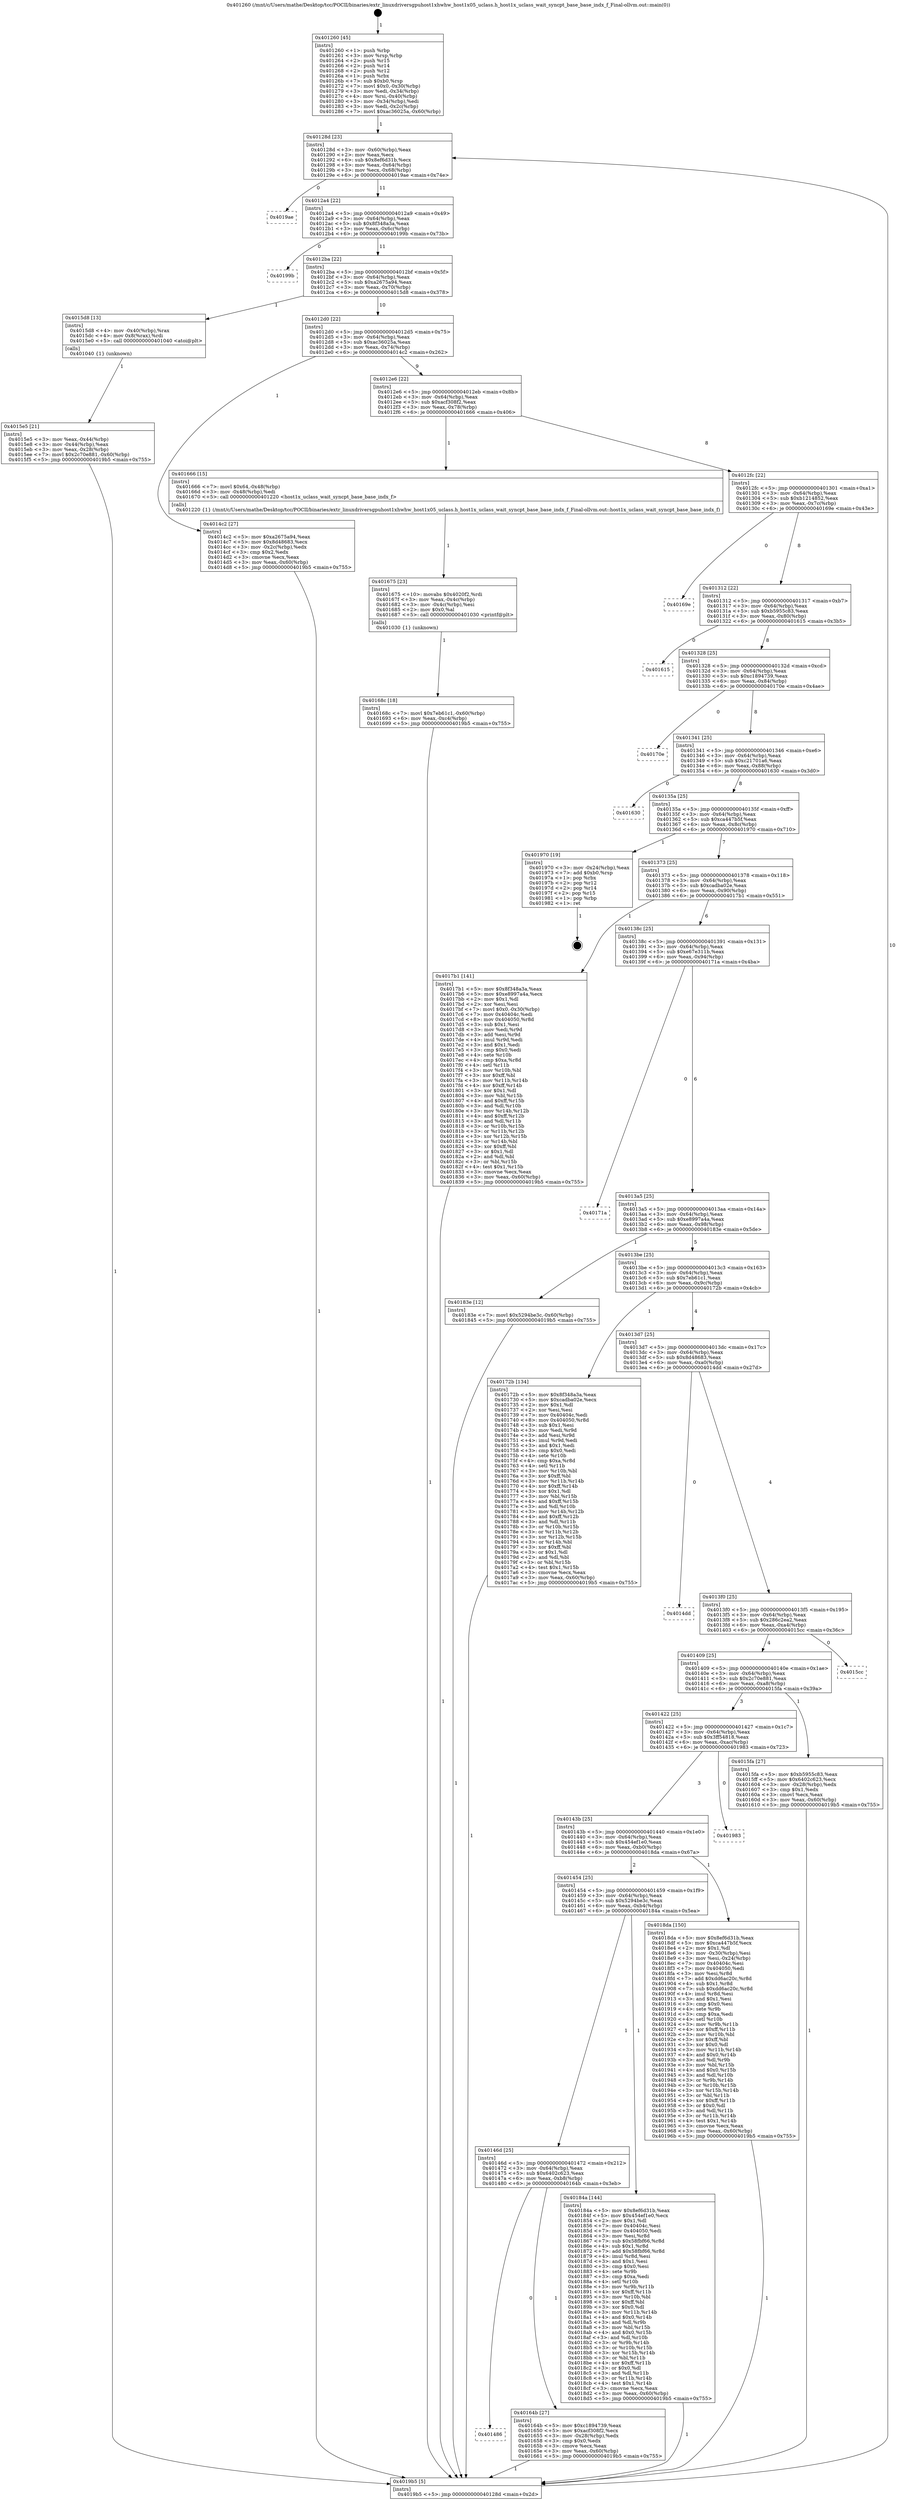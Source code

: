 digraph "0x401260" {
  label = "0x401260 (/mnt/c/Users/mathe/Desktop/tcc/POCII/binaries/extr_linuxdriversgpuhost1xhwhw_host1x05_uclass.h_host1x_uclass_wait_syncpt_base_base_indx_f_Final-ollvm.out::main(0))"
  labelloc = "t"
  node[shape=record]

  Entry [label="",width=0.3,height=0.3,shape=circle,fillcolor=black,style=filled]
  "0x40128d" [label="{
     0x40128d [23]\l
     | [instrs]\l
     &nbsp;&nbsp;0x40128d \<+3\>: mov -0x60(%rbp),%eax\l
     &nbsp;&nbsp;0x401290 \<+2\>: mov %eax,%ecx\l
     &nbsp;&nbsp;0x401292 \<+6\>: sub $0x8ef6d31b,%ecx\l
     &nbsp;&nbsp;0x401298 \<+3\>: mov %eax,-0x64(%rbp)\l
     &nbsp;&nbsp;0x40129b \<+3\>: mov %ecx,-0x68(%rbp)\l
     &nbsp;&nbsp;0x40129e \<+6\>: je 00000000004019ae \<main+0x74e\>\l
  }"]
  "0x4019ae" [label="{
     0x4019ae\l
  }", style=dashed]
  "0x4012a4" [label="{
     0x4012a4 [22]\l
     | [instrs]\l
     &nbsp;&nbsp;0x4012a4 \<+5\>: jmp 00000000004012a9 \<main+0x49\>\l
     &nbsp;&nbsp;0x4012a9 \<+3\>: mov -0x64(%rbp),%eax\l
     &nbsp;&nbsp;0x4012ac \<+5\>: sub $0x8f348a3a,%eax\l
     &nbsp;&nbsp;0x4012b1 \<+3\>: mov %eax,-0x6c(%rbp)\l
     &nbsp;&nbsp;0x4012b4 \<+6\>: je 000000000040199b \<main+0x73b\>\l
  }"]
  Exit [label="",width=0.3,height=0.3,shape=circle,fillcolor=black,style=filled,peripheries=2]
  "0x40199b" [label="{
     0x40199b\l
  }", style=dashed]
  "0x4012ba" [label="{
     0x4012ba [22]\l
     | [instrs]\l
     &nbsp;&nbsp;0x4012ba \<+5\>: jmp 00000000004012bf \<main+0x5f\>\l
     &nbsp;&nbsp;0x4012bf \<+3\>: mov -0x64(%rbp),%eax\l
     &nbsp;&nbsp;0x4012c2 \<+5\>: sub $0xa2675a94,%eax\l
     &nbsp;&nbsp;0x4012c7 \<+3\>: mov %eax,-0x70(%rbp)\l
     &nbsp;&nbsp;0x4012ca \<+6\>: je 00000000004015d8 \<main+0x378\>\l
  }"]
  "0x40168c" [label="{
     0x40168c [18]\l
     | [instrs]\l
     &nbsp;&nbsp;0x40168c \<+7\>: movl $0x7eb61c1,-0x60(%rbp)\l
     &nbsp;&nbsp;0x401693 \<+6\>: mov %eax,-0xc4(%rbp)\l
     &nbsp;&nbsp;0x401699 \<+5\>: jmp 00000000004019b5 \<main+0x755\>\l
  }"]
  "0x4015d8" [label="{
     0x4015d8 [13]\l
     | [instrs]\l
     &nbsp;&nbsp;0x4015d8 \<+4\>: mov -0x40(%rbp),%rax\l
     &nbsp;&nbsp;0x4015dc \<+4\>: mov 0x8(%rax),%rdi\l
     &nbsp;&nbsp;0x4015e0 \<+5\>: call 0000000000401040 \<atoi@plt\>\l
     | [calls]\l
     &nbsp;&nbsp;0x401040 \{1\} (unknown)\l
  }"]
  "0x4012d0" [label="{
     0x4012d0 [22]\l
     | [instrs]\l
     &nbsp;&nbsp;0x4012d0 \<+5\>: jmp 00000000004012d5 \<main+0x75\>\l
     &nbsp;&nbsp;0x4012d5 \<+3\>: mov -0x64(%rbp),%eax\l
     &nbsp;&nbsp;0x4012d8 \<+5\>: sub $0xac36025a,%eax\l
     &nbsp;&nbsp;0x4012dd \<+3\>: mov %eax,-0x74(%rbp)\l
     &nbsp;&nbsp;0x4012e0 \<+6\>: je 00000000004014c2 \<main+0x262\>\l
  }"]
  "0x401675" [label="{
     0x401675 [23]\l
     | [instrs]\l
     &nbsp;&nbsp;0x401675 \<+10\>: movabs $0x4020f2,%rdi\l
     &nbsp;&nbsp;0x40167f \<+3\>: mov %eax,-0x4c(%rbp)\l
     &nbsp;&nbsp;0x401682 \<+3\>: mov -0x4c(%rbp),%esi\l
     &nbsp;&nbsp;0x401685 \<+2\>: mov $0x0,%al\l
     &nbsp;&nbsp;0x401687 \<+5\>: call 0000000000401030 \<printf@plt\>\l
     | [calls]\l
     &nbsp;&nbsp;0x401030 \{1\} (unknown)\l
  }"]
  "0x4014c2" [label="{
     0x4014c2 [27]\l
     | [instrs]\l
     &nbsp;&nbsp;0x4014c2 \<+5\>: mov $0xa2675a94,%eax\l
     &nbsp;&nbsp;0x4014c7 \<+5\>: mov $0x8d48683,%ecx\l
     &nbsp;&nbsp;0x4014cc \<+3\>: mov -0x2c(%rbp),%edx\l
     &nbsp;&nbsp;0x4014cf \<+3\>: cmp $0x2,%edx\l
     &nbsp;&nbsp;0x4014d2 \<+3\>: cmovne %ecx,%eax\l
     &nbsp;&nbsp;0x4014d5 \<+3\>: mov %eax,-0x60(%rbp)\l
     &nbsp;&nbsp;0x4014d8 \<+5\>: jmp 00000000004019b5 \<main+0x755\>\l
  }"]
  "0x4012e6" [label="{
     0x4012e6 [22]\l
     | [instrs]\l
     &nbsp;&nbsp;0x4012e6 \<+5\>: jmp 00000000004012eb \<main+0x8b\>\l
     &nbsp;&nbsp;0x4012eb \<+3\>: mov -0x64(%rbp),%eax\l
     &nbsp;&nbsp;0x4012ee \<+5\>: sub $0xacf308f2,%eax\l
     &nbsp;&nbsp;0x4012f3 \<+3\>: mov %eax,-0x78(%rbp)\l
     &nbsp;&nbsp;0x4012f6 \<+6\>: je 0000000000401666 \<main+0x406\>\l
  }"]
  "0x4019b5" [label="{
     0x4019b5 [5]\l
     | [instrs]\l
     &nbsp;&nbsp;0x4019b5 \<+5\>: jmp 000000000040128d \<main+0x2d\>\l
  }"]
  "0x401260" [label="{
     0x401260 [45]\l
     | [instrs]\l
     &nbsp;&nbsp;0x401260 \<+1\>: push %rbp\l
     &nbsp;&nbsp;0x401261 \<+3\>: mov %rsp,%rbp\l
     &nbsp;&nbsp;0x401264 \<+2\>: push %r15\l
     &nbsp;&nbsp;0x401266 \<+2\>: push %r14\l
     &nbsp;&nbsp;0x401268 \<+2\>: push %r12\l
     &nbsp;&nbsp;0x40126a \<+1\>: push %rbx\l
     &nbsp;&nbsp;0x40126b \<+7\>: sub $0xb0,%rsp\l
     &nbsp;&nbsp;0x401272 \<+7\>: movl $0x0,-0x30(%rbp)\l
     &nbsp;&nbsp;0x401279 \<+3\>: mov %edi,-0x34(%rbp)\l
     &nbsp;&nbsp;0x40127c \<+4\>: mov %rsi,-0x40(%rbp)\l
     &nbsp;&nbsp;0x401280 \<+3\>: mov -0x34(%rbp),%edi\l
     &nbsp;&nbsp;0x401283 \<+3\>: mov %edi,-0x2c(%rbp)\l
     &nbsp;&nbsp;0x401286 \<+7\>: movl $0xac36025a,-0x60(%rbp)\l
  }"]
  "0x4015e5" [label="{
     0x4015e5 [21]\l
     | [instrs]\l
     &nbsp;&nbsp;0x4015e5 \<+3\>: mov %eax,-0x44(%rbp)\l
     &nbsp;&nbsp;0x4015e8 \<+3\>: mov -0x44(%rbp),%eax\l
     &nbsp;&nbsp;0x4015eb \<+3\>: mov %eax,-0x28(%rbp)\l
     &nbsp;&nbsp;0x4015ee \<+7\>: movl $0x2c70e881,-0x60(%rbp)\l
     &nbsp;&nbsp;0x4015f5 \<+5\>: jmp 00000000004019b5 \<main+0x755\>\l
  }"]
  "0x401486" [label="{
     0x401486\l
  }", style=dashed]
  "0x401666" [label="{
     0x401666 [15]\l
     | [instrs]\l
     &nbsp;&nbsp;0x401666 \<+7\>: movl $0x64,-0x48(%rbp)\l
     &nbsp;&nbsp;0x40166d \<+3\>: mov -0x48(%rbp),%edi\l
     &nbsp;&nbsp;0x401670 \<+5\>: call 0000000000401220 \<host1x_uclass_wait_syncpt_base_base_indx_f\>\l
     | [calls]\l
     &nbsp;&nbsp;0x401220 \{1\} (/mnt/c/Users/mathe/Desktop/tcc/POCII/binaries/extr_linuxdriversgpuhost1xhwhw_host1x05_uclass.h_host1x_uclass_wait_syncpt_base_base_indx_f_Final-ollvm.out::host1x_uclass_wait_syncpt_base_base_indx_f)\l
  }"]
  "0x4012fc" [label="{
     0x4012fc [22]\l
     | [instrs]\l
     &nbsp;&nbsp;0x4012fc \<+5\>: jmp 0000000000401301 \<main+0xa1\>\l
     &nbsp;&nbsp;0x401301 \<+3\>: mov -0x64(%rbp),%eax\l
     &nbsp;&nbsp;0x401304 \<+5\>: sub $0xb1214852,%eax\l
     &nbsp;&nbsp;0x401309 \<+3\>: mov %eax,-0x7c(%rbp)\l
     &nbsp;&nbsp;0x40130c \<+6\>: je 000000000040169e \<main+0x43e\>\l
  }"]
  "0x40164b" [label="{
     0x40164b [27]\l
     | [instrs]\l
     &nbsp;&nbsp;0x40164b \<+5\>: mov $0xc1894739,%eax\l
     &nbsp;&nbsp;0x401650 \<+5\>: mov $0xacf308f2,%ecx\l
     &nbsp;&nbsp;0x401655 \<+3\>: mov -0x28(%rbp),%edx\l
     &nbsp;&nbsp;0x401658 \<+3\>: cmp $0x0,%edx\l
     &nbsp;&nbsp;0x40165b \<+3\>: cmove %ecx,%eax\l
     &nbsp;&nbsp;0x40165e \<+3\>: mov %eax,-0x60(%rbp)\l
     &nbsp;&nbsp;0x401661 \<+5\>: jmp 00000000004019b5 \<main+0x755\>\l
  }"]
  "0x40169e" [label="{
     0x40169e\l
  }", style=dashed]
  "0x401312" [label="{
     0x401312 [22]\l
     | [instrs]\l
     &nbsp;&nbsp;0x401312 \<+5\>: jmp 0000000000401317 \<main+0xb7\>\l
     &nbsp;&nbsp;0x401317 \<+3\>: mov -0x64(%rbp),%eax\l
     &nbsp;&nbsp;0x40131a \<+5\>: sub $0xb5955c83,%eax\l
     &nbsp;&nbsp;0x40131f \<+3\>: mov %eax,-0x80(%rbp)\l
     &nbsp;&nbsp;0x401322 \<+6\>: je 0000000000401615 \<main+0x3b5\>\l
  }"]
  "0x40146d" [label="{
     0x40146d [25]\l
     | [instrs]\l
     &nbsp;&nbsp;0x40146d \<+5\>: jmp 0000000000401472 \<main+0x212\>\l
     &nbsp;&nbsp;0x401472 \<+3\>: mov -0x64(%rbp),%eax\l
     &nbsp;&nbsp;0x401475 \<+5\>: sub $0x6402c623,%eax\l
     &nbsp;&nbsp;0x40147a \<+6\>: mov %eax,-0xb8(%rbp)\l
     &nbsp;&nbsp;0x401480 \<+6\>: je 000000000040164b \<main+0x3eb\>\l
  }"]
  "0x401615" [label="{
     0x401615\l
  }", style=dashed]
  "0x401328" [label="{
     0x401328 [25]\l
     | [instrs]\l
     &nbsp;&nbsp;0x401328 \<+5\>: jmp 000000000040132d \<main+0xcd\>\l
     &nbsp;&nbsp;0x40132d \<+3\>: mov -0x64(%rbp),%eax\l
     &nbsp;&nbsp;0x401330 \<+5\>: sub $0xc1894739,%eax\l
     &nbsp;&nbsp;0x401335 \<+6\>: mov %eax,-0x84(%rbp)\l
     &nbsp;&nbsp;0x40133b \<+6\>: je 000000000040170e \<main+0x4ae\>\l
  }"]
  "0x40184a" [label="{
     0x40184a [144]\l
     | [instrs]\l
     &nbsp;&nbsp;0x40184a \<+5\>: mov $0x8ef6d31b,%eax\l
     &nbsp;&nbsp;0x40184f \<+5\>: mov $0x454ef1e0,%ecx\l
     &nbsp;&nbsp;0x401854 \<+2\>: mov $0x1,%dl\l
     &nbsp;&nbsp;0x401856 \<+7\>: mov 0x40404c,%esi\l
     &nbsp;&nbsp;0x40185d \<+7\>: mov 0x404050,%edi\l
     &nbsp;&nbsp;0x401864 \<+3\>: mov %esi,%r8d\l
     &nbsp;&nbsp;0x401867 \<+7\>: sub $0x58fbf66,%r8d\l
     &nbsp;&nbsp;0x40186e \<+4\>: sub $0x1,%r8d\l
     &nbsp;&nbsp;0x401872 \<+7\>: add $0x58fbf66,%r8d\l
     &nbsp;&nbsp;0x401879 \<+4\>: imul %r8d,%esi\l
     &nbsp;&nbsp;0x40187d \<+3\>: and $0x1,%esi\l
     &nbsp;&nbsp;0x401880 \<+3\>: cmp $0x0,%esi\l
     &nbsp;&nbsp;0x401883 \<+4\>: sete %r9b\l
     &nbsp;&nbsp;0x401887 \<+3\>: cmp $0xa,%edi\l
     &nbsp;&nbsp;0x40188a \<+4\>: setl %r10b\l
     &nbsp;&nbsp;0x40188e \<+3\>: mov %r9b,%r11b\l
     &nbsp;&nbsp;0x401891 \<+4\>: xor $0xff,%r11b\l
     &nbsp;&nbsp;0x401895 \<+3\>: mov %r10b,%bl\l
     &nbsp;&nbsp;0x401898 \<+3\>: xor $0xff,%bl\l
     &nbsp;&nbsp;0x40189b \<+3\>: xor $0x0,%dl\l
     &nbsp;&nbsp;0x40189e \<+3\>: mov %r11b,%r14b\l
     &nbsp;&nbsp;0x4018a1 \<+4\>: and $0x0,%r14b\l
     &nbsp;&nbsp;0x4018a5 \<+3\>: and %dl,%r9b\l
     &nbsp;&nbsp;0x4018a8 \<+3\>: mov %bl,%r15b\l
     &nbsp;&nbsp;0x4018ab \<+4\>: and $0x0,%r15b\l
     &nbsp;&nbsp;0x4018af \<+3\>: and %dl,%r10b\l
     &nbsp;&nbsp;0x4018b2 \<+3\>: or %r9b,%r14b\l
     &nbsp;&nbsp;0x4018b5 \<+3\>: or %r10b,%r15b\l
     &nbsp;&nbsp;0x4018b8 \<+3\>: xor %r15b,%r14b\l
     &nbsp;&nbsp;0x4018bb \<+3\>: or %bl,%r11b\l
     &nbsp;&nbsp;0x4018be \<+4\>: xor $0xff,%r11b\l
     &nbsp;&nbsp;0x4018c2 \<+3\>: or $0x0,%dl\l
     &nbsp;&nbsp;0x4018c5 \<+3\>: and %dl,%r11b\l
     &nbsp;&nbsp;0x4018c8 \<+3\>: or %r11b,%r14b\l
     &nbsp;&nbsp;0x4018cb \<+4\>: test $0x1,%r14b\l
     &nbsp;&nbsp;0x4018cf \<+3\>: cmovne %ecx,%eax\l
     &nbsp;&nbsp;0x4018d2 \<+3\>: mov %eax,-0x60(%rbp)\l
     &nbsp;&nbsp;0x4018d5 \<+5\>: jmp 00000000004019b5 \<main+0x755\>\l
  }"]
  "0x40170e" [label="{
     0x40170e\l
  }", style=dashed]
  "0x401341" [label="{
     0x401341 [25]\l
     | [instrs]\l
     &nbsp;&nbsp;0x401341 \<+5\>: jmp 0000000000401346 \<main+0xe6\>\l
     &nbsp;&nbsp;0x401346 \<+3\>: mov -0x64(%rbp),%eax\l
     &nbsp;&nbsp;0x401349 \<+5\>: sub $0xc21701a6,%eax\l
     &nbsp;&nbsp;0x40134e \<+6\>: mov %eax,-0x88(%rbp)\l
     &nbsp;&nbsp;0x401354 \<+6\>: je 0000000000401630 \<main+0x3d0\>\l
  }"]
  "0x401454" [label="{
     0x401454 [25]\l
     | [instrs]\l
     &nbsp;&nbsp;0x401454 \<+5\>: jmp 0000000000401459 \<main+0x1f9\>\l
     &nbsp;&nbsp;0x401459 \<+3\>: mov -0x64(%rbp),%eax\l
     &nbsp;&nbsp;0x40145c \<+5\>: sub $0x5294be3c,%eax\l
     &nbsp;&nbsp;0x401461 \<+6\>: mov %eax,-0xb4(%rbp)\l
     &nbsp;&nbsp;0x401467 \<+6\>: je 000000000040184a \<main+0x5ea\>\l
  }"]
  "0x401630" [label="{
     0x401630\l
  }", style=dashed]
  "0x40135a" [label="{
     0x40135a [25]\l
     | [instrs]\l
     &nbsp;&nbsp;0x40135a \<+5\>: jmp 000000000040135f \<main+0xff\>\l
     &nbsp;&nbsp;0x40135f \<+3\>: mov -0x64(%rbp),%eax\l
     &nbsp;&nbsp;0x401362 \<+5\>: sub $0xca447b5f,%eax\l
     &nbsp;&nbsp;0x401367 \<+6\>: mov %eax,-0x8c(%rbp)\l
     &nbsp;&nbsp;0x40136d \<+6\>: je 0000000000401970 \<main+0x710\>\l
  }"]
  "0x4018da" [label="{
     0x4018da [150]\l
     | [instrs]\l
     &nbsp;&nbsp;0x4018da \<+5\>: mov $0x8ef6d31b,%eax\l
     &nbsp;&nbsp;0x4018df \<+5\>: mov $0xca447b5f,%ecx\l
     &nbsp;&nbsp;0x4018e4 \<+2\>: mov $0x1,%dl\l
     &nbsp;&nbsp;0x4018e6 \<+3\>: mov -0x30(%rbp),%esi\l
     &nbsp;&nbsp;0x4018e9 \<+3\>: mov %esi,-0x24(%rbp)\l
     &nbsp;&nbsp;0x4018ec \<+7\>: mov 0x40404c,%esi\l
     &nbsp;&nbsp;0x4018f3 \<+7\>: mov 0x404050,%edi\l
     &nbsp;&nbsp;0x4018fa \<+3\>: mov %esi,%r8d\l
     &nbsp;&nbsp;0x4018fd \<+7\>: add $0xdd6ac20c,%r8d\l
     &nbsp;&nbsp;0x401904 \<+4\>: sub $0x1,%r8d\l
     &nbsp;&nbsp;0x401908 \<+7\>: sub $0xdd6ac20c,%r8d\l
     &nbsp;&nbsp;0x40190f \<+4\>: imul %r8d,%esi\l
     &nbsp;&nbsp;0x401913 \<+3\>: and $0x1,%esi\l
     &nbsp;&nbsp;0x401916 \<+3\>: cmp $0x0,%esi\l
     &nbsp;&nbsp;0x401919 \<+4\>: sete %r9b\l
     &nbsp;&nbsp;0x40191d \<+3\>: cmp $0xa,%edi\l
     &nbsp;&nbsp;0x401920 \<+4\>: setl %r10b\l
     &nbsp;&nbsp;0x401924 \<+3\>: mov %r9b,%r11b\l
     &nbsp;&nbsp;0x401927 \<+4\>: xor $0xff,%r11b\l
     &nbsp;&nbsp;0x40192b \<+3\>: mov %r10b,%bl\l
     &nbsp;&nbsp;0x40192e \<+3\>: xor $0xff,%bl\l
     &nbsp;&nbsp;0x401931 \<+3\>: xor $0x0,%dl\l
     &nbsp;&nbsp;0x401934 \<+3\>: mov %r11b,%r14b\l
     &nbsp;&nbsp;0x401937 \<+4\>: and $0x0,%r14b\l
     &nbsp;&nbsp;0x40193b \<+3\>: and %dl,%r9b\l
     &nbsp;&nbsp;0x40193e \<+3\>: mov %bl,%r15b\l
     &nbsp;&nbsp;0x401941 \<+4\>: and $0x0,%r15b\l
     &nbsp;&nbsp;0x401945 \<+3\>: and %dl,%r10b\l
     &nbsp;&nbsp;0x401948 \<+3\>: or %r9b,%r14b\l
     &nbsp;&nbsp;0x40194b \<+3\>: or %r10b,%r15b\l
     &nbsp;&nbsp;0x40194e \<+3\>: xor %r15b,%r14b\l
     &nbsp;&nbsp;0x401951 \<+3\>: or %bl,%r11b\l
     &nbsp;&nbsp;0x401954 \<+4\>: xor $0xff,%r11b\l
     &nbsp;&nbsp;0x401958 \<+3\>: or $0x0,%dl\l
     &nbsp;&nbsp;0x40195b \<+3\>: and %dl,%r11b\l
     &nbsp;&nbsp;0x40195e \<+3\>: or %r11b,%r14b\l
     &nbsp;&nbsp;0x401961 \<+4\>: test $0x1,%r14b\l
     &nbsp;&nbsp;0x401965 \<+3\>: cmovne %ecx,%eax\l
     &nbsp;&nbsp;0x401968 \<+3\>: mov %eax,-0x60(%rbp)\l
     &nbsp;&nbsp;0x40196b \<+5\>: jmp 00000000004019b5 \<main+0x755\>\l
  }"]
  "0x401970" [label="{
     0x401970 [19]\l
     | [instrs]\l
     &nbsp;&nbsp;0x401970 \<+3\>: mov -0x24(%rbp),%eax\l
     &nbsp;&nbsp;0x401973 \<+7\>: add $0xb0,%rsp\l
     &nbsp;&nbsp;0x40197a \<+1\>: pop %rbx\l
     &nbsp;&nbsp;0x40197b \<+2\>: pop %r12\l
     &nbsp;&nbsp;0x40197d \<+2\>: pop %r14\l
     &nbsp;&nbsp;0x40197f \<+2\>: pop %r15\l
     &nbsp;&nbsp;0x401981 \<+1\>: pop %rbp\l
     &nbsp;&nbsp;0x401982 \<+1\>: ret\l
  }"]
  "0x401373" [label="{
     0x401373 [25]\l
     | [instrs]\l
     &nbsp;&nbsp;0x401373 \<+5\>: jmp 0000000000401378 \<main+0x118\>\l
     &nbsp;&nbsp;0x401378 \<+3\>: mov -0x64(%rbp),%eax\l
     &nbsp;&nbsp;0x40137b \<+5\>: sub $0xcadba02e,%eax\l
     &nbsp;&nbsp;0x401380 \<+6\>: mov %eax,-0x90(%rbp)\l
     &nbsp;&nbsp;0x401386 \<+6\>: je 00000000004017b1 \<main+0x551\>\l
  }"]
  "0x40143b" [label="{
     0x40143b [25]\l
     | [instrs]\l
     &nbsp;&nbsp;0x40143b \<+5\>: jmp 0000000000401440 \<main+0x1e0\>\l
     &nbsp;&nbsp;0x401440 \<+3\>: mov -0x64(%rbp),%eax\l
     &nbsp;&nbsp;0x401443 \<+5\>: sub $0x454ef1e0,%eax\l
     &nbsp;&nbsp;0x401448 \<+6\>: mov %eax,-0xb0(%rbp)\l
     &nbsp;&nbsp;0x40144e \<+6\>: je 00000000004018da \<main+0x67a\>\l
  }"]
  "0x4017b1" [label="{
     0x4017b1 [141]\l
     | [instrs]\l
     &nbsp;&nbsp;0x4017b1 \<+5\>: mov $0x8f348a3a,%eax\l
     &nbsp;&nbsp;0x4017b6 \<+5\>: mov $0xe8997a4a,%ecx\l
     &nbsp;&nbsp;0x4017bb \<+2\>: mov $0x1,%dl\l
     &nbsp;&nbsp;0x4017bd \<+2\>: xor %esi,%esi\l
     &nbsp;&nbsp;0x4017bf \<+7\>: movl $0x0,-0x30(%rbp)\l
     &nbsp;&nbsp;0x4017c6 \<+7\>: mov 0x40404c,%edi\l
     &nbsp;&nbsp;0x4017cd \<+8\>: mov 0x404050,%r8d\l
     &nbsp;&nbsp;0x4017d5 \<+3\>: sub $0x1,%esi\l
     &nbsp;&nbsp;0x4017d8 \<+3\>: mov %edi,%r9d\l
     &nbsp;&nbsp;0x4017db \<+3\>: add %esi,%r9d\l
     &nbsp;&nbsp;0x4017de \<+4\>: imul %r9d,%edi\l
     &nbsp;&nbsp;0x4017e2 \<+3\>: and $0x1,%edi\l
     &nbsp;&nbsp;0x4017e5 \<+3\>: cmp $0x0,%edi\l
     &nbsp;&nbsp;0x4017e8 \<+4\>: sete %r10b\l
     &nbsp;&nbsp;0x4017ec \<+4\>: cmp $0xa,%r8d\l
     &nbsp;&nbsp;0x4017f0 \<+4\>: setl %r11b\l
     &nbsp;&nbsp;0x4017f4 \<+3\>: mov %r10b,%bl\l
     &nbsp;&nbsp;0x4017f7 \<+3\>: xor $0xff,%bl\l
     &nbsp;&nbsp;0x4017fa \<+3\>: mov %r11b,%r14b\l
     &nbsp;&nbsp;0x4017fd \<+4\>: xor $0xff,%r14b\l
     &nbsp;&nbsp;0x401801 \<+3\>: xor $0x1,%dl\l
     &nbsp;&nbsp;0x401804 \<+3\>: mov %bl,%r15b\l
     &nbsp;&nbsp;0x401807 \<+4\>: and $0xff,%r15b\l
     &nbsp;&nbsp;0x40180b \<+3\>: and %dl,%r10b\l
     &nbsp;&nbsp;0x40180e \<+3\>: mov %r14b,%r12b\l
     &nbsp;&nbsp;0x401811 \<+4\>: and $0xff,%r12b\l
     &nbsp;&nbsp;0x401815 \<+3\>: and %dl,%r11b\l
     &nbsp;&nbsp;0x401818 \<+3\>: or %r10b,%r15b\l
     &nbsp;&nbsp;0x40181b \<+3\>: or %r11b,%r12b\l
     &nbsp;&nbsp;0x40181e \<+3\>: xor %r12b,%r15b\l
     &nbsp;&nbsp;0x401821 \<+3\>: or %r14b,%bl\l
     &nbsp;&nbsp;0x401824 \<+3\>: xor $0xff,%bl\l
     &nbsp;&nbsp;0x401827 \<+3\>: or $0x1,%dl\l
     &nbsp;&nbsp;0x40182a \<+2\>: and %dl,%bl\l
     &nbsp;&nbsp;0x40182c \<+3\>: or %bl,%r15b\l
     &nbsp;&nbsp;0x40182f \<+4\>: test $0x1,%r15b\l
     &nbsp;&nbsp;0x401833 \<+3\>: cmovne %ecx,%eax\l
     &nbsp;&nbsp;0x401836 \<+3\>: mov %eax,-0x60(%rbp)\l
     &nbsp;&nbsp;0x401839 \<+5\>: jmp 00000000004019b5 \<main+0x755\>\l
  }"]
  "0x40138c" [label="{
     0x40138c [25]\l
     | [instrs]\l
     &nbsp;&nbsp;0x40138c \<+5\>: jmp 0000000000401391 \<main+0x131\>\l
     &nbsp;&nbsp;0x401391 \<+3\>: mov -0x64(%rbp),%eax\l
     &nbsp;&nbsp;0x401394 \<+5\>: sub $0xe67e311b,%eax\l
     &nbsp;&nbsp;0x401399 \<+6\>: mov %eax,-0x94(%rbp)\l
     &nbsp;&nbsp;0x40139f \<+6\>: je 000000000040171a \<main+0x4ba\>\l
  }"]
  "0x401983" [label="{
     0x401983\l
  }", style=dashed]
  "0x40171a" [label="{
     0x40171a\l
  }", style=dashed]
  "0x4013a5" [label="{
     0x4013a5 [25]\l
     | [instrs]\l
     &nbsp;&nbsp;0x4013a5 \<+5\>: jmp 00000000004013aa \<main+0x14a\>\l
     &nbsp;&nbsp;0x4013aa \<+3\>: mov -0x64(%rbp),%eax\l
     &nbsp;&nbsp;0x4013ad \<+5\>: sub $0xe8997a4a,%eax\l
     &nbsp;&nbsp;0x4013b2 \<+6\>: mov %eax,-0x98(%rbp)\l
     &nbsp;&nbsp;0x4013b8 \<+6\>: je 000000000040183e \<main+0x5de\>\l
  }"]
  "0x401422" [label="{
     0x401422 [25]\l
     | [instrs]\l
     &nbsp;&nbsp;0x401422 \<+5\>: jmp 0000000000401427 \<main+0x1c7\>\l
     &nbsp;&nbsp;0x401427 \<+3\>: mov -0x64(%rbp),%eax\l
     &nbsp;&nbsp;0x40142a \<+5\>: sub $0x3ff54818,%eax\l
     &nbsp;&nbsp;0x40142f \<+6\>: mov %eax,-0xac(%rbp)\l
     &nbsp;&nbsp;0x401435 \<+6\>: je 0000000000401983 \<main+0x723\>\l
  }"]
  "0x40183e" [label="{
     0x40183e [12]\l
     | [instrs]\l
     &nbsp;&nbsp;0x40183e \<+7\>: movl $0x5294be3c,-0x60(%rbp)\l
     &nbsp;&nbsp;0x401845 \<+5\>: jmp 00000000004019b5 \<main+0x755\>\l
  }"]
  "0x4013be" [label="{
     0x4013be [25]\l
     | [instrs]\l
     &nbsp;&nbsp;0x4013be \<+5\>: jmp 00000000004013c3 \<main+0x163\>\l
     &nbsp;&nbsp;0x4013c3 \<+3\>: mov -0x64(%rbp),%eax\l
     &nbsp;&nbsp;0x4013c6 \<+5\>: sub $0x7eb61c1,%eax\l
     &nbsp;&nbsp;0x4013cb \<+6\>: mov %eax,-0x9c(%rbp)\l
     &nbsp;&nbsp;0x4013d1 \<+6\>: je 000000000040172b \<main+0x4cb\>\l
  }"]
  "0x4015fa" [label="{
     0x4015fa [27]\l
     | [instrs]\l
     &nbsp;&nbsp;0x4015fa \<+5\>: mov $0xb5955c83,%eax\l
     &nbsp;&nbsp;0x4015ff \<+5\>: mov $0x6402c623,%ecx\l
     &nbsp;&nbsp;0x401604 \<+3\>: mov -0x28(%rbp),%edx\l
     &nbsp;&nbsp;0x401607 \<+3\>: cmp $0x1,%edx\l
     &nbsp;&nbsp;0x40160a \<+3\>: cmovl %ecx,%eax\l
     &nbsp;&nbsp;0x40160d \<+3\>: mov %eax,-0x60(%rbp)\l
     &nbsp;&nbsp;0x401610 \<+5\>: jmp 00000000004019b5 \<main+0x755\>\l
  }"]
  "0x40172b" [label="{
     0x40172b [134]\l
     | [instrs]\l
     &nbsp;&nbsp;0x40172b \<+5\>: mov $0x8f348a3a,%eax\l
     &nbsp;&nbsp;0x401730 \<+5\>: mov $0xcadba02e,%ecx\l
     &nbsp;&nbsp;0x401735 \<+2\>: mov $0x1,%dl\l
     &nbsp;&nbsp;0x401737 \<+2\>: xor %esi,%esi\l
     &nbsp;&nbsp;0x401739 \<+7\>: mov 0x40404c,%edi\l
     &nbsp;&nbsp;0x401740 \<+8\>: mov 0x404050,%r8d\l
     &nbsp;&nbsp;0x401748 \<+3\>: sub $0x1,%esi\l
     &nbsp;&nbsp;0x40174b \<+3\>: mov %edi,%r9d\l
     &nbsp;&nbsp;0x40174e \<+3\>: add %esi,%r9d\l
     &nbsp;&nbsp;0x401751 \<+4\>: imul %r9d,%edi\l
     &nbsp;&nbsp;0x401755 \<+3\>: and $0x1,%edi\l
     &nbsp;&nbsp;0x401758 \<+3\>: cmp $0x0,%edi\l
     &nbsp;&nbsp;0x40175b \<+4\>: sete %r10b\l
     &nbsp;&nbsp;0x40175f \<+4\>: cmp $0xa,%r8d\l
     &nbsp;&nbsp;0x401763 \<+4\>: setl %r11b\l
     &nbsp;&nbsp;0x401767 \<+3\>: mov %r10b,%bl\l
     &nbsp;&nbsp;0x40176a \<+3\>: xor $0xff,%bl\l
     &nbsp;&nbsp;0x40176d \<+3\>: mov %r11b,%r14b\l
     &nbsp;&nbsp;0x401770 \<+4\>: xor $0xff,%r14b\l
     &nbsp;&nbsp;0x401774 \<+3\>: xor $0x1,%dl\l
     &nbsp;&nbsp;0x401777 \<+3\>: mov %bl,%r15b\l
     &nbsp;&nbsp;0x40177a \<+4\>: and $0xff,%r15b\l
     &nbsp;&nbsp;0x40177e \<+3\>: and %dl,%r10b\l
     &nbsp;&nbsp;0x401781 \<+3\>: mov %r14b,%r12b\l
     &nbsp;&nbsp;0x401784 \<+4\>: and $0xff,%r12b\l
     &nbsp;&nbsp;0x401788 \<+3\>: and %dl,%r11b\l
     &nbsp;&nbsp;0x40178b \<+3\>: or %r10b,%r15b\l
     &nbsp;&nbsp;0x40178e \<+3\>: or %r11b,%r12b\l
     &nbsp;&nbsp;0x401791 \<+3\>: xor %r12b,%r15b\l
     &nbsp;&nbsp;0x401794 \<+3\>: or %r14b,%bl\l
     &nbsp;&nbsp;0x401797 \<+3\>: xor $0xff,%bl\l
     &nbsp;&nbsp;0x40179a \<+3\>: or $0x1,%dl\l
     &nbsp;&nbsp;0x40179d \<+2\>: and %dl,%bl\l
     &nbsp;&nbsp;0x40179f \<+3\>: or %bl,%r15b\l
     &nbsp;&nbsp;0x4017a2 \<+4\>: test $0x1,%r15b\l
     &nbsp;&nbsp;0x4017a6 \<+3\>: cmovne %ecx,%eax\l
     &nbsp;&nbsp;0x4017a9 \<+3\>: mov %eax,-0x60(%rbp)\l
     &nbsp;&nbsp;0x4017ac \<+5\>: jmp 00000000004019b5 \<main+0x755\>\l
  }"]
  "0x4013d7" [label="{
     0x4013d7 [25]\l
     | [instrs]\l
     &nbsp;&nbsp;0x4013d7 \<+5\>: jmp 00000000004013dc \<main+0x17c\>\l
     &nbsp;&nbsp;0x4013dc \<+3\>: mov -0x64(%rbp),%eax\l
     &nbsp;&nbsp;0x4013df \<+5\>: sub $0x8d48683,%eax\l
     &nbsp;&nbsp;0x4013e4 \<+6\>: mov %eax,-0xa0(%rbp)\l
     &nbsp;&nbsp;0x4013ea \<+6\>: je 00000000004014dd \<main+0x27d\>\l
  }"]
  "0x401409" [label="{
     0x401409 [25]\l
     | [instrs]\l
     &nbsp;&nbsp;0x401409 \<+5\>: jmp 000000000040140e \<main+0x1ae\>\l
     &nbsp;&nbsp;0x40140e \<+3\>: mov -0x64(%rbp),%eax\l
     &nbsp;&nbsp;0x401411 \<+5\>: sub $0x2c70e881,%eax\l
     &nbsp;&nbsp;0x401416 \<+6\>: mov %eax,-0xa8(%rbp)\l
     &nbsp;&nbsp;0x40141c \<+6\>: je 00000000004015fa \<main+0x39a\>\l
  }"]
  "0x4014dd" [label="{
     0x4014dd\l
  }", style=dashed]
  "0x4013f0" [label="{
     0x4013f0 [25]\l
     | [instrs]\l
     &nbsp;&nbsp;0x4013f0 \<+5\>: jmp 00000000004013f5 \<main+0x195\>\l
     &nbsp;&nbsp;0x4013f5 \<+3\>: mov -0x64(%rbp),%eax\l
     &nbsp;&nbsp;0x4013f8 \<+5\>: sub $0x286c2ea2,%eax\l
     &nbsp;&nbsp;0x4013fd \<+6\>: mov %eax,-0xa4(%rbp)\l
     &nbsp;&nbsp;0x401403 \<+6\>: je 00000000004015cc \<main+0x36c\>\l
  }"]
  "0x4015cc" [label="{
     0x4015cc\l
  }", style=dashed]
  Entry -> "0x401260" [label=" 1"]
  "0x40128d" -> "0x4019ae" [label=" 0"]
  "0x40128d" -> "0x4012a4" [label=" 11"]
  "0x401970" -> Exit [label=" 1"]
  "0x4012a4" -> "0x40199b" [label=" 0"]
  "0x4012a4" -> "0x4012ba" [label=" 11"]
  "0x4018da" -> "0x4019b5" [label=" 1"]
  "0x4012ba" -> "0x4015d8" [label=" 1"]
  "0x4012ba" -> "0x4012d0" [label=" 10"]
  "0x40184a" -> "0x4019b5" [label=" 1"]
  "0x4012d0" -> "0x4014c2" [label=" 1"]
  "0x4012d0" -> "0x4012e6" [label=" 9"]
  "0x4014c2" -> "0x4019b5" [label=" 1"]
  "0x401260" -> "0x40128d" [label=" 1"]
  "0x4019b5" -> "0x40128d" [label=" 10"]
  "0x4015d8" -> "0x4015e5" [label=" 1"]
  "0x4015e5" -> "0x4019b5" [label=" 1"]
  "0x40183e" -> "0x4019b5" [label=" 1"]
  "0x4012e6" -> "0x401666" [label=" 1"]
  "0x4012e6" -> "0x4012fc" [label=" 8"]
  "0x4017b1" -> "0x4019b5" [label=" 1"]
  "0x4012fc" -> "0x40169e" [label=" 0"]
  "0x4012fc" -> "0x401312" [label=" 8"]
  "0x40172b" -> "0x4019b5" [label=" 1"]
  "0x401312" -> "0x401615" [label=" 0"]
  "0x401312" -> "0x401328" [label=" 8"]
  "0x401675" -> "0x40168c" [label=" 1"]
  "0x401328" -> "0x40170e" [label=" 0"]
  "0x401328" -> "0x401341" [label=" 8"]
  "0x401666" -> "0x401675" [label=" 1"]
  "0x401341" -> "0x401630" [label=" 0"]
  "0x401341" -> "0x40135a" [label=" 8"]
  "0x40146d" -> "0x401486" [label=" 0"]
  "0x40135a" -> "0x401970" [label=" 1"]
  "0x40135a" -> "0x401373" [label=" 7"]
  "0x40146d" -> "0x40164b" [label=" 1"]
  "0x401373" -> "0x4017b1" [label=" 1"]
  "0x401373" -> "0x40138c" [label=" 6"]
  "0x401454" -> "0x40146d" [label=" 1"]
  "0x40138c" -> "0x40171a" [label=" 0"]
  "0x40138c" -> "0x4013a5" [label=" 6"]
  "0x401454" -> "0x40184a" [label=" 1"]
  "0x4013a5" -> "0x40183e" [label=" 1"]
  "0x4013a5" -> "0x4013be" [label=" 5"]
  "0x40143b" -> "0x401454" [label=" 2"]
  "0x4013be" -> "0x40172b" [label=" 1"]
  "0x4013be" -> "0x4013d7" [label=" 4"]
  "0x40143b" -> "0x4018da" [label=" 1"]
  "0x4013d7" -> "0x4014dd" [label=" 0"]
  "0x4013d7" -> "0x4013f0" [label=" 4"]
  "0x401422" -> "0x40143b" [label=" 3"]
  "0x4013f0" -> "0x4015cc" [label=" 0"]
  "0x4013f0" -> "0x401409" [label=" 4"]
  "0x40168c" -> "0x4019b5" [label=" 1"]
  "0x401409" -> "0x4015fa" [label=" 1"]
  "0x401409" -> "0x401422" [label=" 3"]
  "0x4015fa" -> "0x4019b5" [label=" 1"]
  "0x40164b" -> "0x4019b5" [label=" 1"]
  "0x401422" -> "0x401983" [label=" 0"]
}
